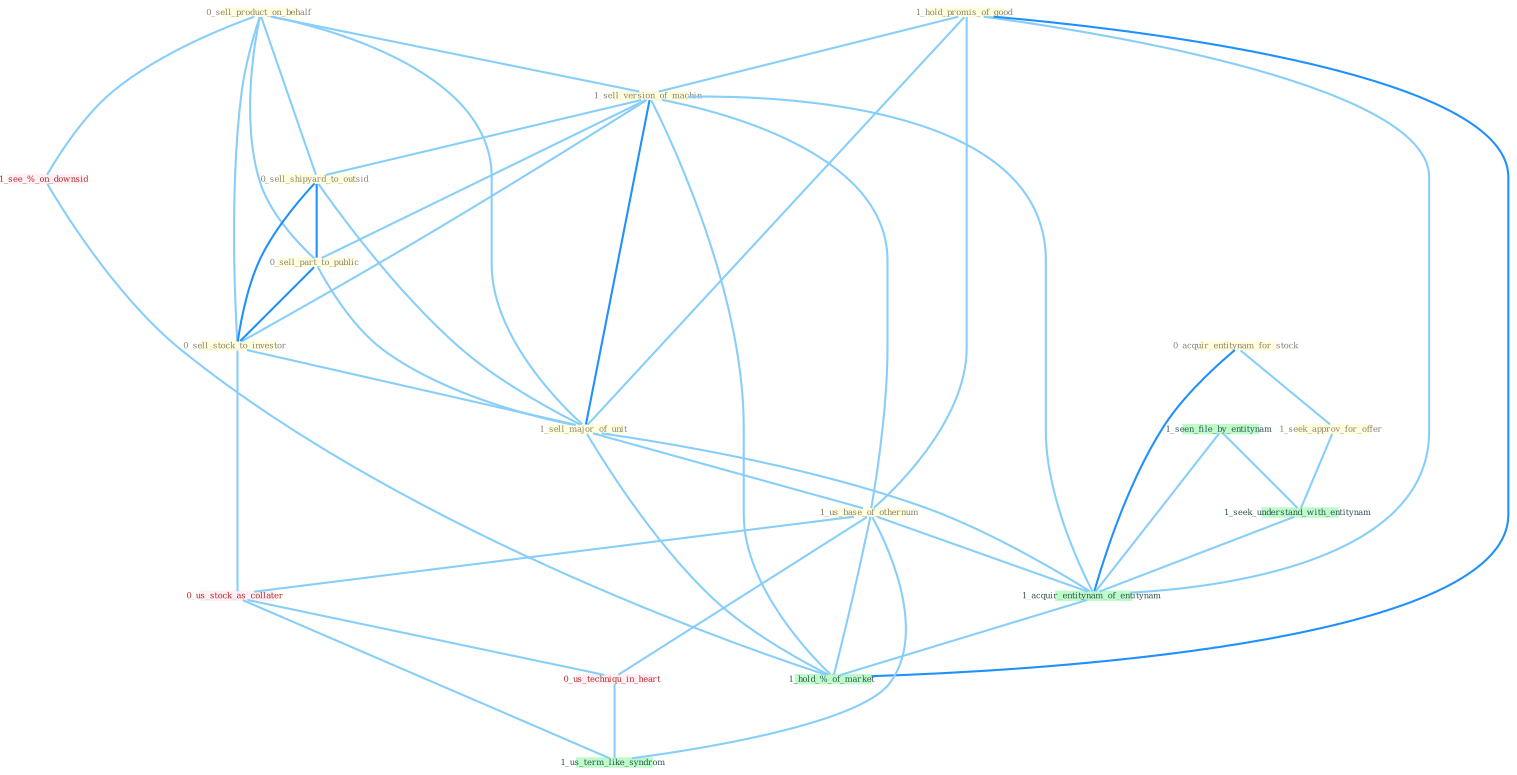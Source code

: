 Graph G{ 
    node
    [shape=polygon,style=filled,width=.5,height=.06,color="#BDFCC9",fixedsize=true,fontsize=4,
    fontcolor="#2f4f4f"];
    {node
    [color="#ffffe0", fontcolor="#8b7d6b"] "1_hold_promis_of_good " "0_sell_product_on_behalf " "1_sell_version_of_machin " "0_sell_shipyard_to_outsid " "0_sell_part_to_public " "0_sell_stock_to_investor " "0_acquir_entitynam_for_stock " "1_seek_approv_for_offer " "1_sell_major_of_unit " "1_us_base_of_othernum "}
{node [color="#fff0f5", fontcolor="#b22222"] "0_us_stock_as_collater " "0_us_techniqu_in_heart " "1_see_%_on_downsid "}
edge [color="#B0E2FF"];

	"1_hold_promis_of_good " -- "1_sell_version_of_machin " [w="1", color="#87cefa" ];
	"1_hold_promis_of_good " -- "1_sell_major_of_unit " [w="1", color="#87cefa" ];
	"1_hold_promis_of_good " -- "1_us_base_of_othernum " [w="1", color="#87cefa" ];
	"1_hold_promis_of_good " -- "1_acquir_entitynam_of_entitynam " [w="1", color="#87cefa" ];
	"1_hold_promis_of_good " -- "1_hold_%_of_market " [w="2", color="#1e90ff" , len=0.8];
	"0_sell_product_on_behalf " -- "1_sell_version_of_machin " [w="1", color="#87cefa" ];
	"0_sell_product_on_behalf " -- "0_sell_shipyard_to_outsid " [w="1", color="#87cefa" ];
	"0_sell_product_on_behalf " -- "0_sell_part_to_public " [w="1", color="#87cefa" ];
	"0_sell_product_on_behalf " -- "0_sell_stock_to_investor " [w="1", color="#87cefa" ];
	"0_sell_product_on_behalf " -- "1_sell_major_of_unit " [w="1", color="#87cefa" ];
	"0_sell_product_on_behalf " -- "1_see_%_on_downsid " [w="1", color="#87cefa" ];
	"1_sell_version_of_machin " -- "0_sell_shipyard_to_outsid " [w="1", color="#87cefa" ];
	"1_sell_version_of_machin " -- "0_sell_part_to_public " [w="1", color="#87cefa" ];
	"1_sell_version_of_machin " -- "0_sell_stock_to_investor " [w="1", color="#87cefa" ];
	"1_sell_version_of_machin " -- "1_sell_major_of_unit " [w="2", color="#1e90ff" , len=0.8];
	"1_sell_version_of_machin " -- "1_us_base_of_othernum " [w="1", color="#87cefa" ];
	"1_sell_version_of_machin " -- "1_acquir_entitynam_of_entitynam " [w="1", color="#87cefa" ];
	"1_sell_version_of_machin " -- "1_hold_%_of_market " [w="1", color="#87cefa" ];
	"0_sell_shipyard_to_outsid " -- "0_sell_part_to_public " [w="2", color="#1e90ff" , len=0.8];
	"0_sell_shipyard_to_outsid " -- "0_sell_stock_to_investor " [w="2", color="#1e90ff" , len=0.8];
	"0_sell_shipyard_to_outsid " -- "1_sell_major_of_unit " [w="1", color="#87cefa" ];
	"0_sell_part_to_public " -- "0_sell_stock_to_investor " [w="2", color="#1e90ff" , len=0.8];
	"0_sell_part_to_public " -- "1_sell_major_of_unit " [w="1", color="#87cefa" ];
	"0_sell_stock_to_investor " -- "1_sell_major_of_unit " [w="1", color="#87cefa" ];
	"0_sell_stock_to_investor " -- "0_us_stock_as_collater " [w="1", color="#87cefa" ];
	"0_acquir_entitynam_for_stock " -- "1_seek_approv_for_offer " [w="1", color="#87cefa" ];
	"0_acquir_entitynam_for_stock " -- "1_acquir_entitynam_of_entitynam " [w="2", color="#1e90ff" , len=0.8];
	"1_seek_approv_for_offer " -- "1_seek_understand_with_entitynam " [w="1", color="#87cefa" ];
	"1_sell_major_of_unit " -- "1_us_base_of_othernum " [w="1", color="#87cefa" ];
	"1_sell_major_of_unit " -- "1_acquir_entitynam_of_entitynam " [w="1", color="#87cefa" ];
	"1_sell_major_of_unit " -- "1_hold_%_of_market " [w="1", color="#87cefa" ];
	"1_us_base_of_othernum " -- "0_us_stock_as_collater " [w="1", color="#87cefa" ];
	"1_us_base_of_othernum " -- "1_acquir_entitynam_of_entitynam " [w="1", color="#87cefa" ];
	"1_us_base_of_othernum " -- "0_us_techniqu_in_heart " [w="1", color="#87cefa" ];
	"1_us_base_of_othernum " -- "1_us_term_like_syndrom " [w="1", color="#87cefa" ];
	"1_us_base_of_othernum " -- "1_hold_%_of_market " [w="1", color="#87cefa" ];
	"1_seen_file_by_entitynam " -- "1_seek_understand_with_entitynam " [w="1", color="#87cefa" ];
	"1_seen_file_by_entitynam " -- "1_acquir_entitynam_of_entitynam " [w="1", color="#87cefa" ];
	"0_us_stock_as_collater " -- "0_us_techniqu_in_heart " [w="1", color="#87cefa" ];
	"0_us_stock_as_collater " -- "1_us_term_like_syndrom " [w="1", color="#87cefa" ];
	"1_seek_understand_with_entitynam " -- "1_acquir_entitynam_of_entitynam " [w="1", color="#87cefa" ];
	"1_acquir_entitynam_of_entitynam " -- "1_hold_%_of_market " [w="1", color="#87cefa" ];
	"0_us_techniqu_in_heart " -- "1_us_term_like_syndrom " [w="1", color="#87cefa" ];
	"1_see_%_on_downsid " -- "1_hold_%_of_market " [w="1", color="#87cefa" ];
}